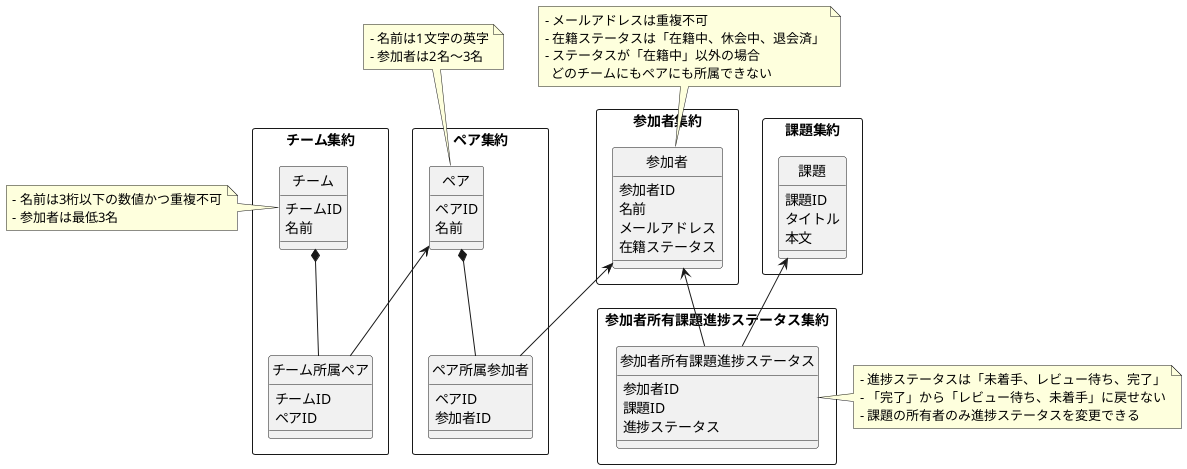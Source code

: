 @startuml domain-model

' hide the spot
hide circle

rectangle チーム集約 {
  entity チーム {
    チームID
    名前
  }
  entity チーム所属ペア {
    チームID
    ペアID
  }
}
note left of チーム
- 名前は3桁以下の数値かつ重複不可
- 参加者は最低3名
end note

rectangle ペア集約 {
  entity ペア {
    ペアID
    名前
  }
  entity ペア所属参加者 {
    ペアID
    参加者ID
  }
}
note top of ペア
- 名前は1文字の英字
- 参加者は2名〜3名
end note


rectangle 参加者集約 {
  entity 参加者 {
    参加者ID
    名前
    メールアドレス
    在籍ステータス
  }
}
note top of 参加者
- メールアドレスは重複不可
- 在籍ステータスは「在籍中、休会中、退会済」
- ステータスが「在籍中」以外の場合
  どのチームにもペアにも所属できない
end note

rectangle 課題集約 {
  entity 課題 {
    課題ID
    タイトル
    本文
  }
}

rectangle 参加者所有課題進捗ステータス集約 {
  entity 参加者所有課題進捗ステータス {
    参加者ID
    課題ID
    進捗ステータス
  }
}
note right of 参加者所有課題進捗ステータス
- 進捗ステータスは「未着手、レビュー待ち、完了」
- 「完了」から「レビュー待ち、未着手」に戻せない
- 課題の所有者のみ進捗ステータスを変更できる
end note

チーム *-- チーム所属ペア
ペア <-- チーム所属ペア
ペア *-- ペア所属参加者
参加者 <-- ペア所属参加者
参加者 <-- 参加者所有課題進捗ステータス
課題 <-- 参加者所有課題進捗ステータス

@enduml
